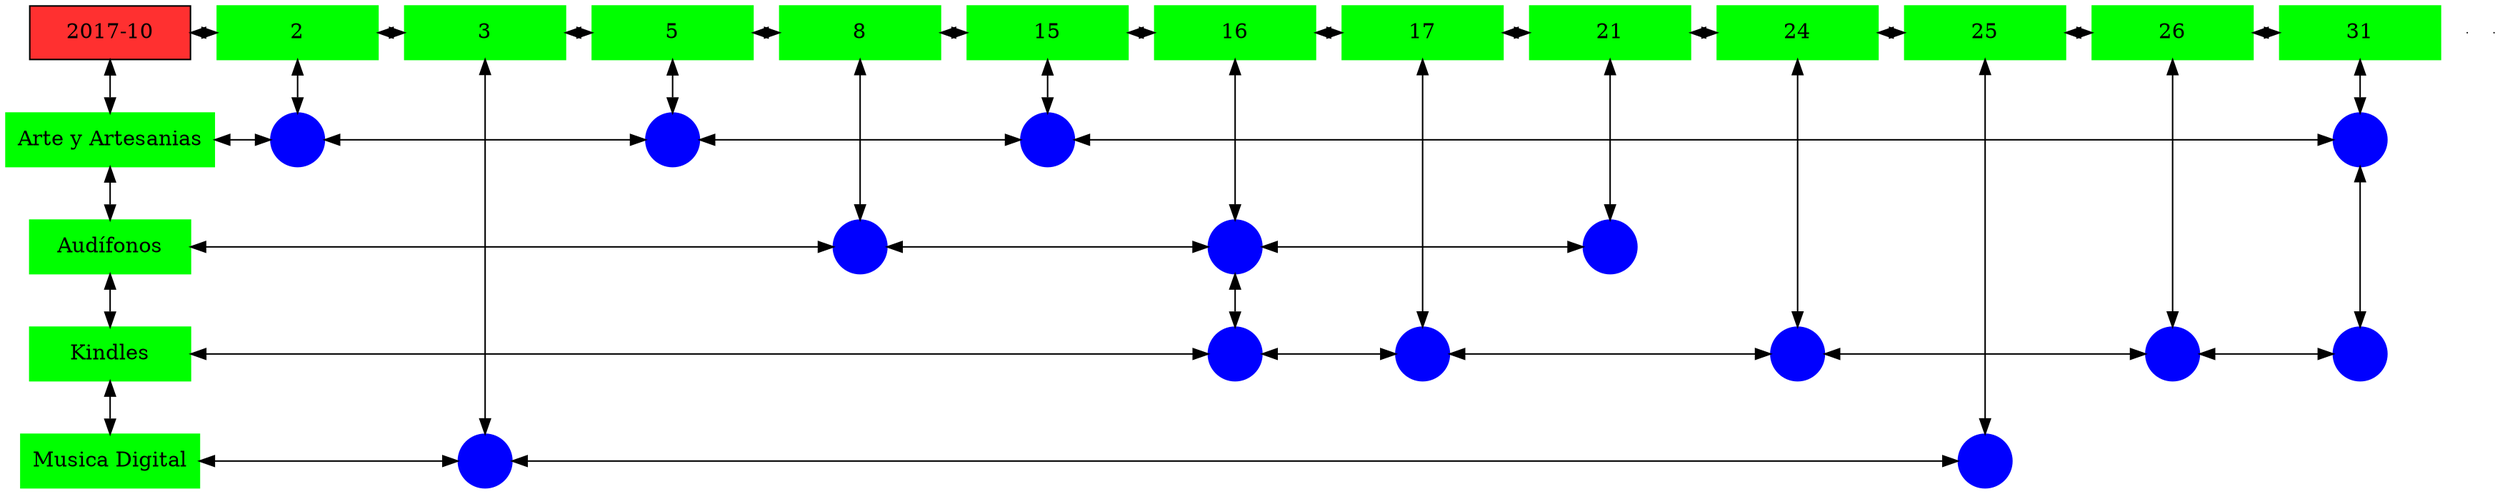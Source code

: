 digraph G{
node[shape="box"];
nodeMt[ label = "2017-10", width = 1.5, style = filled, fillcolor = firebrick1, group = 1 ];
e0[ shape = point, width = 0 ];
e1[ shape = point, width = 0 ];
node0xc001f11810[label="2",color=green,style =filled,width = 1.5 group=2];
nodeMt->node0xc001f11810[dir="both"];
{rank=same;nodeMt;node0xc001f11810;}
node0xc002002b40[label="3",color=green,style =filled,width = 1.5 group=3];
node0xc001f11810->node0xc002002b40[dir="both"];
{rank=same;node0xc001f11810;node0xc002002b40;}
node0xc00200ee60[label="5",color=green,style =filled,width = 1.5 group=5];
node0xc002002b40->node0xc00200ee60[dir="both"];
{rank=same;node0xc002002b40;node0xc00200ee60;}
node0xc00217ba90[label="8",color=green,style =filled,width = 1.5 group=8];
node0xc00200ee60->node0xc00217ba90[dir="both"];
{rank=same;node0xc00200ee60;node0xc00217ba90;}
node0xc002002c80[label="15",color=green,style =filled,width = 1.5 group=15];
node0xc00217ba90->node0xc002002c80[dir="both"];
{rank=same;node0xc00217ba90;node0xc002002c80;}
node0xc001f23cc0[label="16",color=green,style =filled,width = 1.5 group=16];
node0xc002002c80->node0xc001f23cc0[dir="both"];
{rank=same;node0xc002002c80;node0xc001f23cc0;}
node0xc001eda910[label="17",color=green,style =filled,width = 1.5 group=17];
node0xc001f23cc0->node0xc001eda910[dir="both"];
{rank=same;node0xc001f23cc0;node0xc001eda910;}
node0xc0022bc820[label="21",color=green,style =filled,width = 1.5 group=21];
node0xc001eda910->node0xc0022bc820[dir="both"];
{rank=same;node0xc001eda910;node0xc0022bc820;}
node0xc001f4bf40[label="24",color=green,style =filled,width = 1.5 group=24];
node0xc0022bc820->node0xc001f4bf40[dir="both"];
{rank=same;node0xc0022bc820;node0xc001f4bf40;}
node0xc002136910[label="25",color=green,style =filled,width = 1.5 group=25];
node0xc001f4bf40->node0xc002136910[dir="both"];
{rank=same;node0xc001f4bf40;node0xc002136910;}
node0xc002124640[label="26",color=green,style =filled,width = 1.5 group=26];
node0xc002136910->node0xc002124640[dir="both"];
{rank=same;node0xc002136910;node0xc002124640;}
node0xc001eae460[label="31",color=green,style =filled,width = 1.5 group=31];
node0xc002124640->node0xc001eae460[dir="both"];
{rank=same;node0xc002124640;node0xc001eae460;}
node0xc001f117c0[label="Arte y Artesanias",color=green,style =filled width = 1.5 group=1];
node0xc001f12b80[label="",color=blue,style =filled, width = 0.5 group=2 shape=circle];
node0xc001f117c0->node0xc001f12b80[dir="both"];
{rank=same;node0xc001f117c0;node0xc001f12b80;}
node0xc00200d180[label="",color=blue,style =filled, width = 0.5 group=5 shape=circle];
node0xc001f12b80->node0xc00200d180[dir="both"];
{rank=same;node0xc00200d180;node0xc001f12b80;}
node0xc001ff9880[label="",color=blue,style =filled, width = 0.5 group=15 shape=circle];
node0xc00200d180->node0xc001ff9880[dir="both"];
{rank=same;node0xc001ff9880;node0xc00200d180;}
node0xc001fdc400[label="",color=blue,style =filled, width = 0.5 group=31 shape=circle];
node0xc001ff9880->node0xc001fdc400[dir="both"];
{rank=same;node0xc001fdc400;node0xc001ff9880;}
node0xc00217ba40[label="Audífonos",color=green,style =filled width = 1.5 group=1];
node0xc002185000[label="",color=blue,style =filled, width = 0.5 group=8 shape=circle];
node0xc00217ba40->node0xc002185000[dir="both"];
{rank=same;node0xc00217ba40;node0xc002185000;}
node0xc002304300[label="",color=blue,style =filled, width = 0.5 group=16 shape=circle];
node0xc002185000->node0xc002304300[dir="both"];
{rank=same;node0xc002304300;node0xc002185000;}
node0xc0022b1900[label="",color=blue,style =filled, width = 0.5 group=21 shape=circle];
node0xc002304300->node0xc0022b1900[dir="both"];
{rank=same;node0xc0022b1900;node0xc002304300;}
node0xc001eae410[label="Kindles",color=green,style =filled width = 1.5 group=1];
node0xc001f28280[label="",color=blue,style =filled, width = 0.5 group=16 shape=circle];
node0xc001eae410->node0xc001f28280[dir="both"];
{rank=same;node0xc001eae410;node0xc001f28280;}
node0xc001ed3300[label="",color=blue,style =filled, width = 0.5 group=17 shape=circle];
node0xc001f28280->node0xc001ed3300[dir="both"];
{rank=same;node0xc001ed3300;node0xc001f28280;}
node0xc001f5a180[label="",color=blue,style =filled, width = 0.5 group=24 shape=circle];
node0xc001ed3300->node0xc001f5a180[dir="both"];
{rank=same;node0xc001f5a180;node0xc001ed3300;}
node0xc00212a000[label="",color=blue,style =filled, width = 0.5 group=26 shape=circle];
node0xc001f5a180->node0xc00212a000[dir="both"];
{rank=same;node0xc00212a000;node0xc001f5a180;}
node0xc001ea5600[label="",color=blue,style =filled, width = 0.5 group=31 shape=circle];
node0xc00212a000->node0xc001ea5600[dir="both"];
{rank=same;node0xc001ea5600;node0xc00212a000;}
node0xc002002af0[label="Musica Digital",color=green,style =filled width = 1.5 group=1];
node0xc001ff9780[label="",color=blue,style =filled, width = 0.5 group=3 shape=circle];
node0xc002002af0->node0xc001ff9780[dir="both"];
{rank=same;node0xc002002af0;node0xc001ff9780;}
node0xc00212ba00[label="",color=blue,style =filled, width = 0.5 group=25 shape=circle];
node0xc001ff9780->node0xc00212ba00[dir="both"];
{rank=same;node0xc00212ba00;node0xc001ff9780;}
node0xc001f11810->node0xc001f12b80[dir="both"];
node0xc002002b40->node0xc001ff9780[dir="both"];
node0xc00200ee60->node0xc00200d180[dir="both"];
node0xc00217ba90->node0xc002185000[dir="both"];
node0xc002002c80->node0xc001ff9880[dir="both"];
node0xc001f23cc0->node0xc002304300[dir="both"];
node0xc002304300->node0xc001f28280[dir="both"];
node0xc001eda910->node0xc001ed3300[dir="both"];
node0xc0022bc820->node0xc0022b1900[dir="both"];
node0xc001f4bf40->node0xc001f5a180[dir="both"];
node0xc002136910->node0xc00212ba00[dir="both"];
node0xc002124640->node0xc00212a000[dir="both"];
node0xc001eae460->node0xc001fdc400[dir="both"];
node0xc001fdc400->node0xc001ea5600[dir="both"];
nodeMt->node0xc001f117c0[dir="both"];
node0xc001f117c0->node0xc00217ba40[dir="both"];
node0xc00217ba40->node0xc001eae410[dir="both"];
node0xc001eae410->node0xc002002af0[dir="both"];
}

